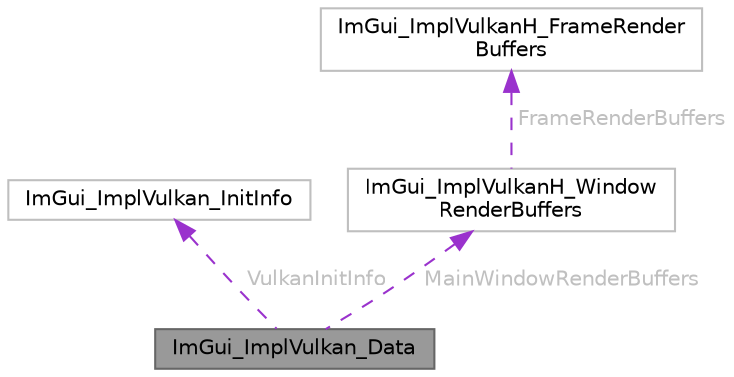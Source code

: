 digraph "ImGui_ImplVulkan_Data"
{
 // LATEX_PDF_SIZE
  bgcolor="transparent";
  edge [fontname=Helvetica,fontsize=10,labelfontname=Helvetica,labelfontsize=10];
  node [fontname=Helvetica,fontsize=10,shape=box,height=0.2,width=0.4];
  Node1 [id="Node000001",label="ImGui_ImplVulkan_Data",height=0.2,width=0.4,color="gray40", fillcolor="grey60", style="filled", fontcolor="black",tooltip=" "];
  Node2 -> Node1 [id="edge1_Node000001_Node000002",dir="back",color="darkorchid3",style="dashed",tooltip=" ",label=" VulkanInitInfo",fontcolor="grey" ];
  Node2 [id="Node000002",label="ImGui_ImplVulkan_InitInfo",height=0.2,width=0.4,color="grey75", fillcolor="white", style="filled",URL="$de/d2c/struct_im_gui___impl_vulkan___init_info.html",tooltip=" "];
  Node3 -> Node1 [id="edge2_Node000001_Node000003",dir="back",color="darkorchid3",style="dashed",tooltip=" ",label=" MainWindowRenderBuffers",fontcolor="grey" ];
  Node3 [id="Node000003",label="ImGui_ImplVulkanH_Window\lRenderBuffers",height=0.2,width=0.4,color="grey75", fillcolor="white", style="filled",URL="$d5/d15/struct_im_gui___impl_vulkan_h___window_render_buffers.html",tooltip=" "];
  Node4 -> Node3 [id="edge3_Node000003_Node000004",dir="back",color="darkorchid3",style="dashed",tooltip=" ",label=" FrameRenderBuffers",fontcolor="grey" ];
  Node4 [id="Node000004",label="ImGui_ImplVulkanH_FrameRender\lBuffers",height=0.2,width=0.4,color="grey75", fillcolor="white", style="filled",URL="$d4/dfb/struct_im_gui___impl_vulkan_h___frame_render_buffers.html",tooltip=" "];
}
